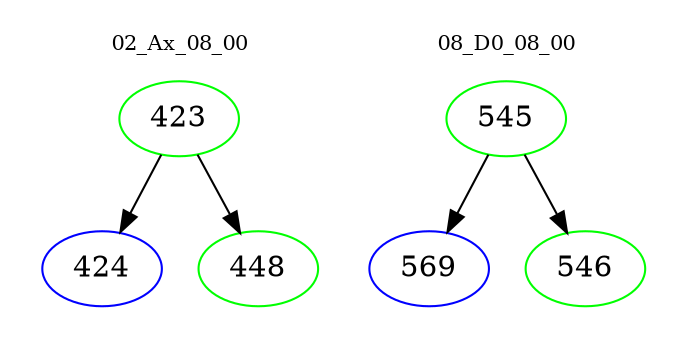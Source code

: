 digraph{
subgraph cluster_0 {
color = white
label = "02_Ax_08_00";
fontsize=10;
T0_423 [label="423", color="green"]
T0_423 -> T0_424 [color="black"]
T0_424 [label="424", color="blue"]
T0_423 -> T0_448 [color="black"]
T0_448 [label="448", color="green"]
}
subgraph cluster_1 {
color = white
label = "08_D0_08_00";
fontsize=10;
T1_545 [label="545", color="green"]
T1_545 -> T1_569 [color="black"]
T1_569 [label="569", color="blue"]
T1_545 -> T1_546 [color="black"]
T1_546 [label="546", color="green"]
}
}
